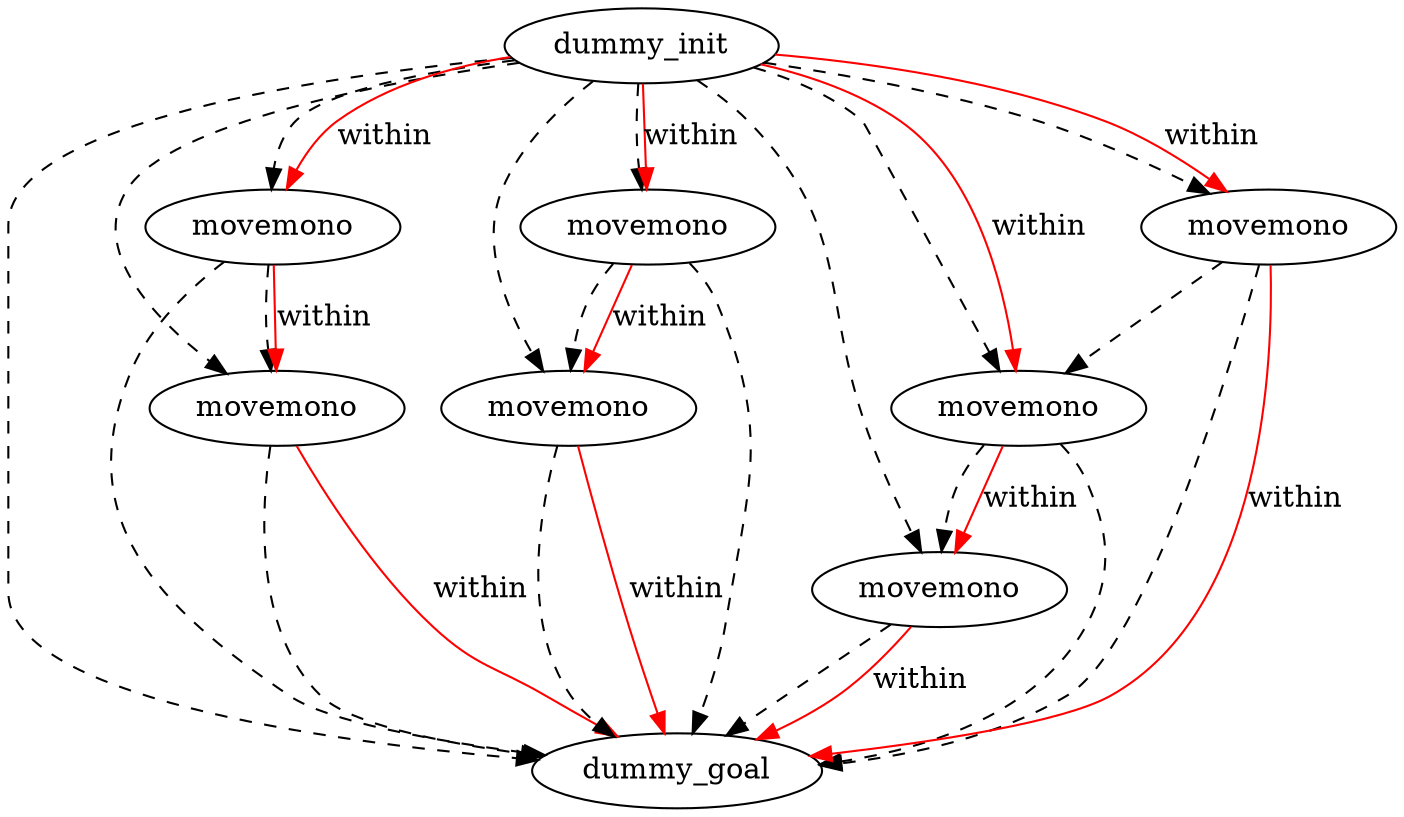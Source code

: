 digraph {
	"eea79a07-0b91-7306-a9bb-463710ff3b78" [label=dummy_init]
	"ff8fc468-0e16-a39c-ae29-c7f93474ca49" [label=dummy_goal]
	"1d679e09-af45-5335-0915-2bae236b614c" [label=movemono]
	"80ce9b87-6a20-d7f8-9847-e32817688837" [label=movemono]
	"d22a7420-5b14-98b2-1379-99333f2bef64" [label=movemono]
	"ee140d8c-6634-1766-612d-98f60fb056aa" [label=movemono]
	"aff4fc8d-23c9-58dc-cbf3-f13047b7e393" [label=movemono]
	"e79ad10e-8b6c-7e24-d1ae-c169a50ffa88" [label=movemono]
	"8a8e4dae-4907-5889-e3c2-bbebf8b9232c" [label=movemono]
	"e79ad10e-8b6c-7e24-d1ae-c169a50ffa88" -> "aff4fc8d-23c9-58dc-cbf3-f13047b7e393" [color=black style=dashed]
	"eea79a07-0b91-7306-a9bb-463710ff3b78" -> "aff4fc8d-23c9-58dc-cbf3-f13047b7e393" [color=black style=dashed]
	"aff4fc8d-23c9-58dc-cbf3-f13047b7e393" -> "ff8fc468-0e16-a39c-ae29-c7f93474ca49" [color=black style=dashed]
	"d22a7420-5b14-98b2-1379-99333f2bef64" -> "ff8fc468-0e16-a39c-ae29-c7f93474ca49" [color=black style=dashed]
	"eea79a07-0b91-7306-a9bb-463710ff3b78" -> "d22a7420-5b14-98b2-1379-99333f2bef64" [color=black style=dashed]
	"8a8e4dae-4907-5889-e3c2-bbebf8b9232c" -> "1d679e09-af45-5335-0915-2bae236b614c" [color=black style=dashed]
	"ee140d8c-6634-1766-612d-98f60fb056aa" -> "ff8fc468-0e16-a39c-ae29-c7f93474ca49" [color=black style=dashed]
	"eea79a07-0b91-7306-a9bb-463710ff3b78" -> "8a8e4dae-4907-5889-e3c2-bbebf8b9232c" [color=black style=dashed]
	"80ce9b87-6a20-d7f8-9847-e32817688837" -> "ff8fc468-0e16-a39c-ae29-c7f93474ca49" [color=black style=dashed]
	"eea79a07-0b91-7306-a9bb-463710ff3b78" -> "80ce9b87-6a20-d7f8-9847-e32817688837" [color=black style=dashed]
	"8a8e4dae-4907-5889-e3c2-bbebf8b9232c" -> "ff8fc468-0e16-a39c-ae29-c7f93474ca49" [color=black style=dashed]
	"eea79a07-0b91-7306-a9bb-463710ff3b78" -> "ee140d8c-6634-1766-612d-98f60fb056aa" [color=black style=dashed]
	"eea79a07-0b91-7306-a9bb-463710ff3b78" -> "ff8fc468-0e16-a39c-ae29-c7f93474ca49" [color=black style=dashed]
	"e79ad10e-8b6c-7e24-d1ae-c169a50ffa88" -> "ff8fc468-0e16-a39c-ae29-c7f93474ca49" [color=black style=dashed]
	"eea79a07-0b91-7306-a9bb-463710ff3b78" -> "e79ad10e-8b6c-7e24-d1ae-c169a50ffa88" [color=black style=dashed]
	"1d679e09-af45-5335-0915-2bae236b614c" -> "ff8fc468-0e16-a39c-ae29-c7f93474ca49" [color=black style=dashed]
	"eea79a07-0b91-7306-a9bb-463710ff3b78" -> "1d679e09-af45-5335-0915-2bae236b614c" [color=black style=dashed]
	"aff4fc8d-23c9-58dc-cbf3-f13047b7e393" -> "ee140d8c-6634-1766-612d-98f60fb056aa" [color=black style=dashed]
	"d22a7420-5b14-98b2-1379-99333f2bef64" -> "80ce9b87-6a20-d7f8-9847-e32817688837" [color=black style=dashed]
	"d22a7420-5b14-98b2-1379-99333f2bef64" -> "80ce9b87-6a20-d7f8-9847-e32817688837" [label=within color=red]
	"e79ad10e-8b6c-7e24-d1ae-c169a50ffa88" -> "ff8fc468-0e16-a39c-ae29-c7f93474ca49" [label=within color=red]
	"eea79a07-0b91-7306-a9bb-463710ff3b78" -> "d22a7420-5b14-98b2-1379-99333f2bef64" [label=within color=red]
	"aff4fc8d-23c9-58dc-cbf3-f13047b7e393" -> "ee140d8c-6634-1766-612d-98f60fb056aa" [label=within color=red]
	"eea79a07-0b91-7306-a9bb-463710ff3b78" -> "e79ad10e-8b6c-7e24-d1ae-c169a50ffa88" [label=within color=red]
	"1d679e09-af45-5335-0915-2bae236b614c" -> "ff8fc468-0e16-a39c-ae29-c7f93474ca49" [label=within color=red]
	"eea79a07-0b91-7306-a9bb-463710ff3b78" -> "8a8e4dae-4907-5889-e3c2-bbebf8b9232c" [label=within color=red]
	"eea79a07-0b91-7306-a9bb-463710ff3b78" -> "aff4fc8d-23c9-58dc-cbf3-f13047b7e393" [label=within color=red]
	"8a8e4dae-4907-5889-e3c2-bbebf8b9232c" -> "1d679e09-af45-5335-0915-2bae236b614c" [label=within color=red]
	"80ce9b87-6a20-d7f8-9847-e32817688837" -> "ff8fc468-0e16-a39c-ae29-c7f93474ca49" [label=within color=red]
	"ee140d8c-6634-1766-612d-98f60fb056aa" -> "ff8fc468-0e16-a39c-ae29-c7f93474ca49" [label=within color=red]
}
